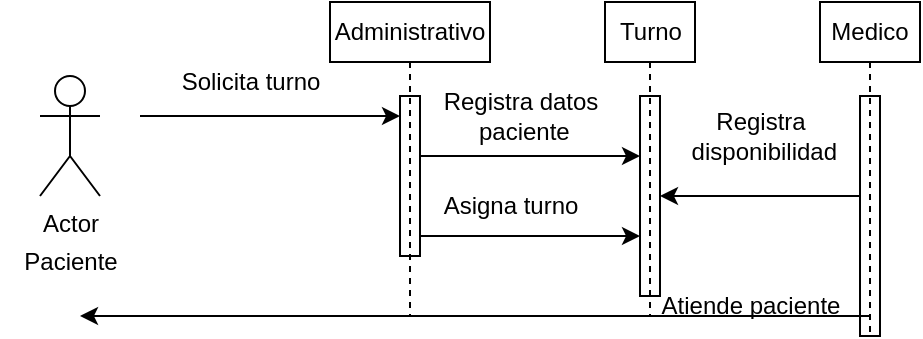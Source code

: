 <mxfile version="21.3.5" type="device">
  <diagram name="Page-1" id="2YBvvXClWsGukQMizWep">
    <mxGraphModel dx="794" dy="470" grid="1" gridSize="10" guides="1" tooltips="1" connect="1" arrows="1" fold="1" page="1" pageScale="1" pageWidth="850" pageHeight="1100" math="0" shadow="0">
      <root>
        <mxCell id="0" />
        <mxCell id="1" parent="0" />
        <mxCell id="Cchv30_wJxXe0vrXIu7S-1" value="Actor" style="shape=umlActor;verticalLabelPosition=bottom;verticalAlign=top;html=1;outlineConnect=0;" vertex="1" parent="1">
          <mxGeometry x="100" y="80" width="30" height="60" as="geometry" />
        </mxCell>
        <mxCell id="Cchv30_wJxXe0vrXIu7S-2" value="Paciente" style="text;html=1;align=center;verticalAlign=middle;resizable=0;points=[];autosize=1;strokeColor=none;fillColor=none;" vertex="1" parent="1">
          <mxGeometry x="80" y="158" width="70" height="30" as="geometry" />
        </mxCell>
        <mxCell id="Cchv30_wJxXe0vrXIu7S-3" value="" style="edgeStyle=none;orthogonalLoop=1;jettySize=auto;html=1;rounded=0;" edge="1" parent="1">
          <mxGeometry width="100" relative="1" as="geometry">
            <mxPoint x="150" y="100" as="sourcePoint" />
            <mxPoint x="280" y="100" as="targetPoint" />
            <Array as="points" />
          </mxGeometry>
        </mxCell>
        <mxCell id="Cchv30_wJxXe0vrXIu7S-4" value="Solicita turno" style="text;html=1;align=center;verticalAlign=middle;resizable=0;points=[];autosize=1;strokeColor=none;fillColor=none;" vertex="1" parent="1">
          <mxGeometry x="160" y="68" width="90" height="30" as="geometry" />
        </mxCell>
        <mxCell id="Cchv30_wJxXe0vrXIu7S-6" value="" style="html=1;points=[];perimeter=orthogonalPerimeter;outlineConnect=0;targetShapes=umlLifeline;portConstraint=eastwest;newEdgeStyle={&quot;edgeStyle&quot;:&quot;elbowEdgeStyle&quot;,&quot;elbow&quot;:&quot;vertical&quot;,&quot;curved&quot;:0,&quot;rounded&quot;:0};" vertex="1" parent="1">
          <mxGeometry x="280" y="90" width="10" height="80" as="geometry" />
        </mxCell>
        <mxCell id="Cchv30_wJxXe0vrXIu7S-7" value="Administrativo" style="shape=umlLifeline;perimeter=lifelinePerimeter;whiteSpace=wrap;html=1;container=1;dropTarget=0;collapsible=0;recursiveResize=0;outlineConnect=0;portConstraint=eastwest;newEdgeStyle={&quot;edgeStyle&quot;:&quot;elbowEdgeStyle&quot;,&quot;elbow&quot;:&quot;vertical&quot;,&quot;curved&quot;:0,&quot;rounded&quot;:0};size=30;" vertex="1" parent="1">
          <mxGeometry x="245" y="43" width="80" height="157" as="geometry" />
        </mxCell>
        <mxCell id="Cchv30_wJxXe0vrXIu7S-8" value="" style="edgeStyle=none;orthogonalLoop=1;jettySize=auto;html=1;rounded=0;" edge="1" parent="1">
          <mxGeometry width="100" relative="1" as="geometry">
            <mxPoint x="290" y="120" as="sourcePoint" />
            <mxPoint x="400" y="120" as="targetPoint" />
            <Array as="points" />
          </mxGeometry>
        </mxCell>
        <mxCell id="Cchv30_wJxXe0vrXIu7S-9" value="Registra datos&lt;br&gt;&amp;nbsp;paciente" style="text;html=1;align=center;verticalAlign=middle;resizable=0;points=[];autosize=1;strokeColor=none;fillColor=none;" vertex="1" parent="1">
          <mxGeometry x="290" y="80" width="100" height="40" as="geometry" />
        </mxCell>
        <mxCell id="Cchv30_wJxXe0vrXIu7S-10" value="" style="html=1;points=[];perimeter=orthogonalPerimeter;outlineConnect=0;targetShapes=umlLifeline;portConstraint=eastwest;newEdgeStyle={&quot;edgeStyle&quot;:&quot;elbowEdgeStyle&quot;,&quot;elbow&quot;:&quot;vertical&quot;,&quot;curved&quot;:0,&quot;rounded&quot;:0};" vertex="1" parent="1">
          <mxGeometry x="400" y="90" width="10" height="100" as="geometry" />
        </mxCell>
        <mxCell id="Cchv30_wJxXe0vrXIu7S-11" value="Turno" style="shape=umlLifeline;perimeter=lifelinePerimeter;whiteSpace=wrap;html=1;container=1;dropTarget=0;collapsible=0;recursiveResize=0;outlineConnect=0;portConstraint=eastwest;newEdgeStyle={&quot;edgeStyle&quot;:&quot;elbowEdgeStyle&quot;,&quot;elbow&quot;:&quot;vertical&quot;,&quot;curved&quot;:0,&quot;rounded&quot;:0};size=30;" vertex="1" parent="1">
          <mxGeometry x="382.5" y="43" width="45" height="157" as="geometry" />
        </mxCell>
        <mxCell id="Cchv30_wJxXe0vrXIu7S-12" value="" style="edgeStyle=none;orthogonalLoop=1;jettySize=auto;html=1;rounded=0;" edge="1" parent="1">
          <mxGeometry width="100" relative="1" as="geometry">
            <mxPoint x="510" y="140" as="sourcePoint" />
            <mxPoint x="410" y="140" as="targetPoint" />
            <Array as="points" />
          </mxGeometry>
        </mxCell>
        <mxCell id="Cchv30_wJxXe0vrXIu7S-13" value="Registra&lt;br&gt;&amp;nbsp;disponibilidad" style="text;html=1;align=center;verticalAlign=middle;resizable=0;points=[];autosize=1;strokeColor=none;fillColor=none;" vertex="1" parent="1">
          <mxGeometry x="410" y="90" width="100" height="40" as="geometry" />
        </mxCell>
        <mxCell id="Cchv30_wJxXe0vrXIu7S-14" value="" style="html=1;points=[];perimeter=orthogonalPerimeter;outlineConnect=0;targetShapes=umlLifeline;portConstraint=eastwest;newEdgeStyle={&quot;edgeStyle&quot;:&quot;elbowEdgeStyle&quot;,&quot;elbow&quot;:&quot;vertical&quot;,&quot;curved&quot;:0,&quot;rounded&quot;:0};" vertex="1" parent="1">
          <mxGeometry x="510" y="90" width="10" height="120" as="geometry" />
        </mxCell>
        <mxCell id="Cchv30_wJxXe0vrXIu7S-15" value="Medico" style="shape=umlLifeline;perimeter=lifelinePerimeter;whiteSpace=wrap;html=1;container=1;dropTarget=0;collapsible=0;recursiveResize=0;outlineConnect=0;portConstraint=eastwest;newEdgeStyle={&quot;edgeStyle&quot;:&quot;elbowEdgeStyle&quot;,&quot;elbow&quot;:&quot;vertical&quot;,&quot;curved&quot;:0,&quot;rounded&quot;:0};size=30;" vertex="1" parent="1">
          <mxGeometry x="490" y="43" width="50" height="167" as="geometry" />
        </mxCell>
        <mxCell id="Cchv30_wJxXe0vrXIu7S-16" value="" style="edgeStyle=none;orthogonalLoop=1;jettySize=auto;html=1;rounded=0;" edge="1" parent="1">
          <mxGeometry width="100" relative="1" as="geometry">
            <mxPoint x="290" y="160" as="sourcePoint" />
            <mxPoint x="400" y="160" as="targetPoint" />
            <Array as="points">
              <mxPoint x="330" y="160" />
            </Array>
          </mxGeometry>
        </mxCell>
        <mxCell id="Cchv30_wJxXe0vrXIu7S-17" value="Asigna turno" style="text;html=1;align=center;verticalAlign=middle;resizable=0;points=[];autosize=1;strokeColor=none;fillColor=none;" vertex="1" parent="1">
          <mxGeometry x="290" y="130" width="90" height="30" as="geometry" />
        </mxCell>
        <mxCell id="Cchv30_wJxXe0vrXIu7S-18" value="Atiende paciente" style="text;html=1;align=center;verticalAlign=middle;resizable=0;points=[];autosize=1;strokeColor=none;fillColor=none;" vertex="1" parent="1">
          <mxGeometry x="400" y="180" width="110" height="30" as="geometry" />
        </mxCell>
        <mxCell id="Cchv30_wJxXe0vrXIu7S-19" value="" style="edgeStyle=none;orthogonalLoop=1;jettySize=auto;html=1;rounded=0;" edge="1" parent="1" source="Cchv30_wJxXe0vrXIu7S-15">
          <mxGeometry width="100" relative="1" as="geometry">
            <mxPoint x="460" y="220" as="sourcePoint" />
            <mxPoint x="120" y="200" as="targetPoint" />
            <Array as="points" />
          </mxGeometry>
        </mxCell>
      </root>
    </mxGraphModel>
  </diagram>
</mxfile>

